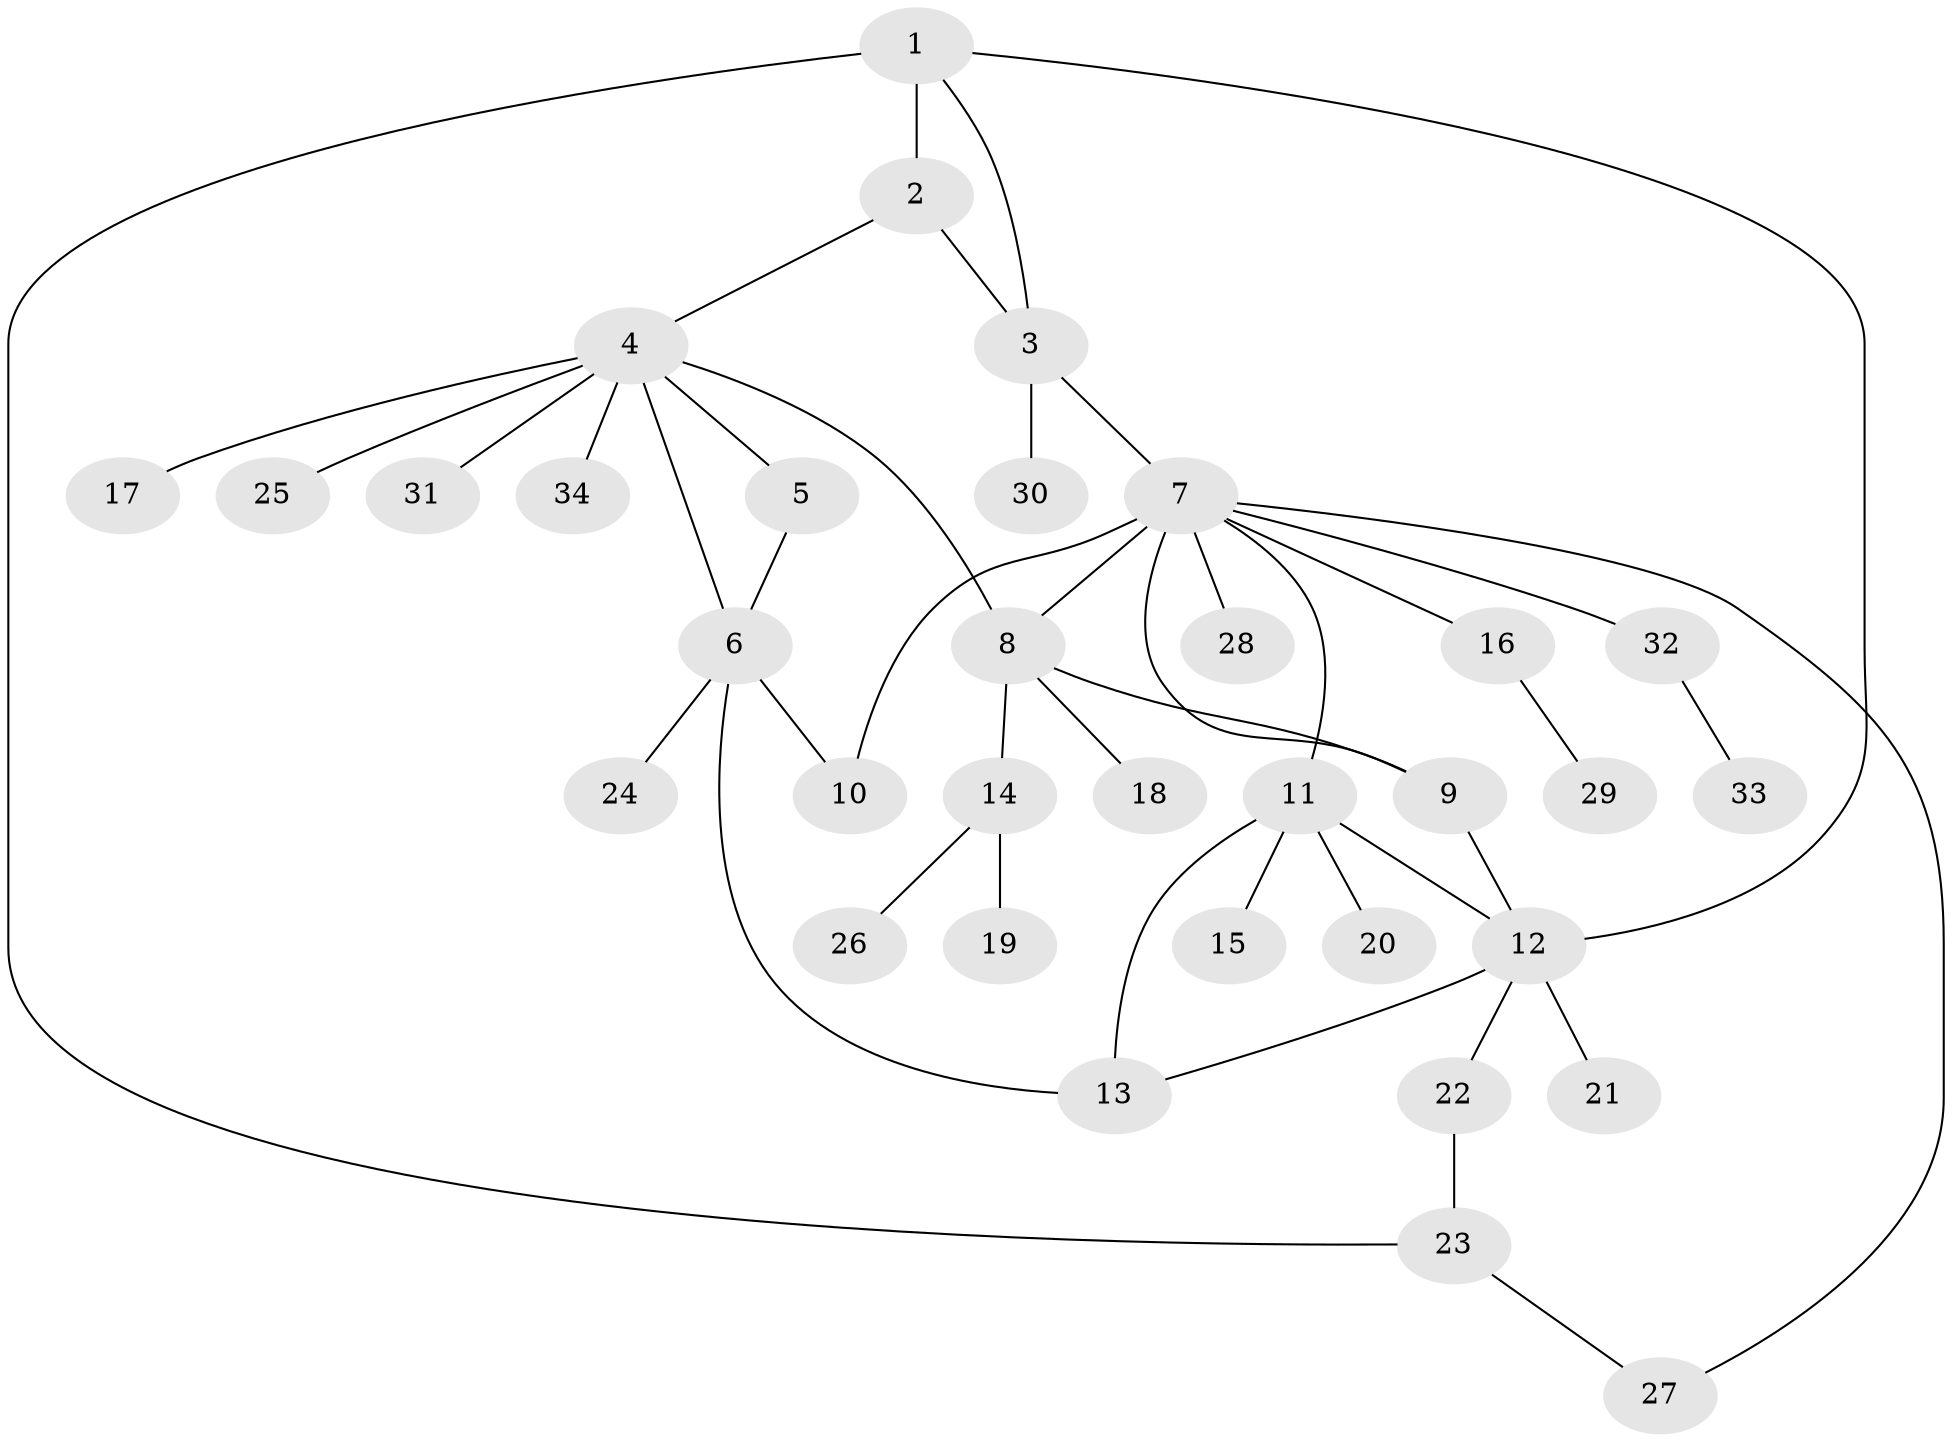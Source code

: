 // original degree distribution, {10: 0.014925373134328358, 3: 0.07462686567164178, 8: 0.029850746268656716, 9: 0.014925373134328358, 6: 0.04477611940298507, 4: 0.07462686567164178, 5: 0.014925373134328358, 7: 0.014925373134328358, 2: 0.14925373134328357, 1: 0.5671641791044776}
// Generated by graph-tools (version 1.1) at 2025/37/03/09/25 02:37:35]
// undirected, 34 vertices, 44 edges
graph export_dot {
graph [start="1"]
  node [color=gray90,style=filled];
  1;
  2;
  3;
  4;
  5;
  6;
  7;
  8;
  9;
  10;
  11;
  12;
  13;
  14;
  15;
  16;
  17;
  18;
  19;
  20;
  21;
  22;
  23;
  24;
  25;
  26;
  27;
  28;
  29;
  30;
  31;
  32;
  33;
  34;
  1 -- 2 [weight=6.0];
  1 -- 3 [weight=1.0];
  1 -- 12 [weight=1.0];
  1 -- 23 [weight=1.0];
  2 -- 3 [weight=1.0];
  2 -- 4 [weight=1.0];
  3 -- 7 [weight=2.0];
  3 -- 30 [weight=3.0];
  4 -- 5 [weight=1.0];
  4 -- 6 [weight=1.0];
  4 -- 8 [weight=1.0];
  4 -- 17 [weight=1.0];
  4 -- 25 [weight=1.0];
  4 -- 31 [weight=1.0];
  4 -- 34 [weight=1.0];
  5 -- 6 [weight=1.0];
  6 -- 10 [weight=1.0];
  6 -- 13 [weight=1.0];
  6 -- 24 [weight=1.0];
  7 -- 8 [weight=1.0];
  7 -- 9 [weight=1.0];
  7 -- 10 [weight=6.0];
  7 -- 11 [weight=1.0];
  7 -- 16 [weight=1.0];
  7 -- 27 [weight=1.0];
  7 -- 28 [weight=1.0];
  7 -- 32 [weight=1.0];
  8 -- 9 [weight=1.0];
  8 -- 14 [weight=1.0];
  8 -- 18 [weight=1.0];
  9 -- 12 [weight=1.0];
  11 -- 12 [weight=1.0];
  11 -- 13 [weight=1.0];
  11 -- 15 [weight=1.0];
  11 -- 20 [weight=1.0];
  12 -- 13 [weight=1.0];
  12 -- 21 [weight=1.0];
  12 -- 22 [weight=1.0];
  14 -- 19 [weight=1.0];
  14 -- 26 [weight=1.0];
  16 -- 29 [weight=1.0];
  22 -- 23 [weight=1.0];
  23 -- 27 [weight=1.0];
  32 -- 33 [weight=1.0];
}
